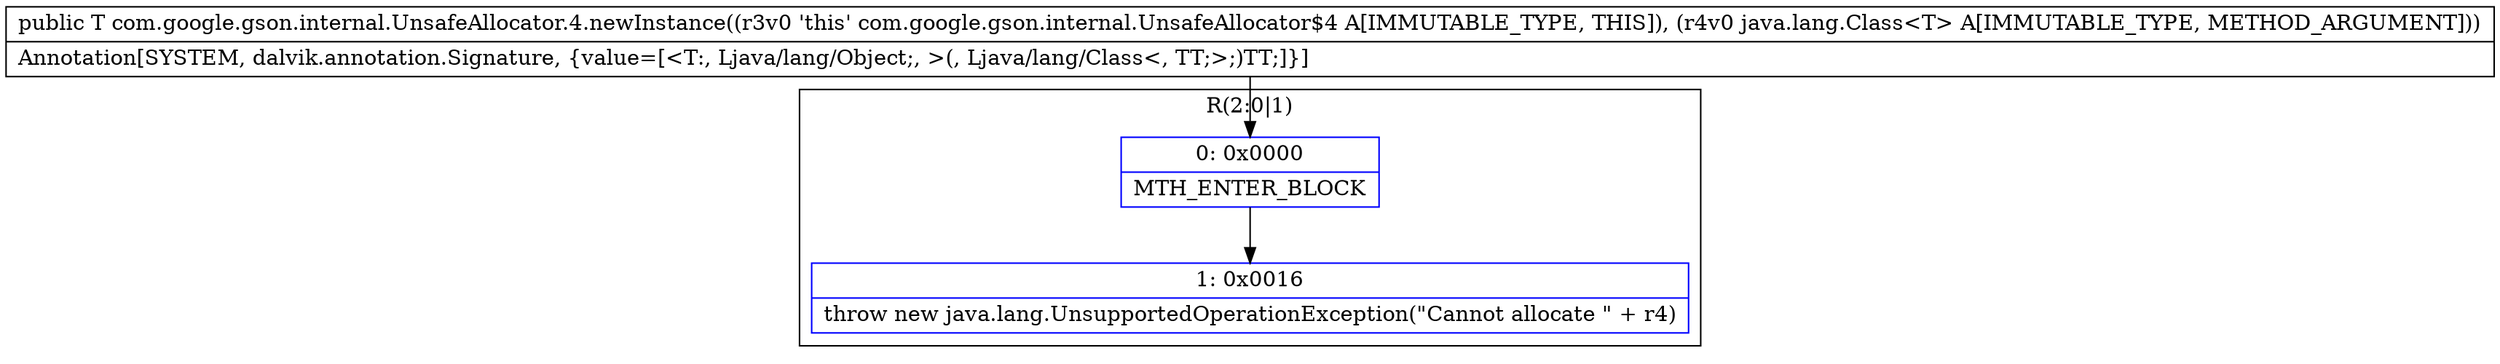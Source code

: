 digraph "CFG forcom.google.gson.internal.UnsafeAllocator.4.newInstance(Ljava\/lang\/Class;)Ljava\/lang\/Object;" {
subgraph cluster_Region_1409111200 {
label = "R(2:0|1)";
node [shape=record,color=blue];
Node_0 [shape=record,label="{0\:\ 0x0000|MTH_ENTER_BLOCK\l}"];
Node_1 [shape=record,label="{1\:\ 0x0016|throw new java.lang.UnsupportedOperationException(\"Cannot allocate \" + r4)\l}"];
}
MethodNode[shape=record,label="{public T com.google.gson.internal.UnsafeAllocator.4.newInstance((r3v0 'this' com.google.gson.internal.UnsafeAllocator$4 A[IMMUTABLE_TYPE, THIS]), (r4v0 java.lang.Class\<T\> A[IMMUTABLE_TYPE, METHOD_ARGUMENT]))  | Annotation[SYSTEM, dalvik.annotation.Signature, \{value=[\<T:, Ljava\/lang\/Object;, \>(, Ljava\/lang\/Class\<, TT;\>;)TT;]\}]\l}"];
MethodNode -> Node_0;
Node_0 -> Node_1;
}

